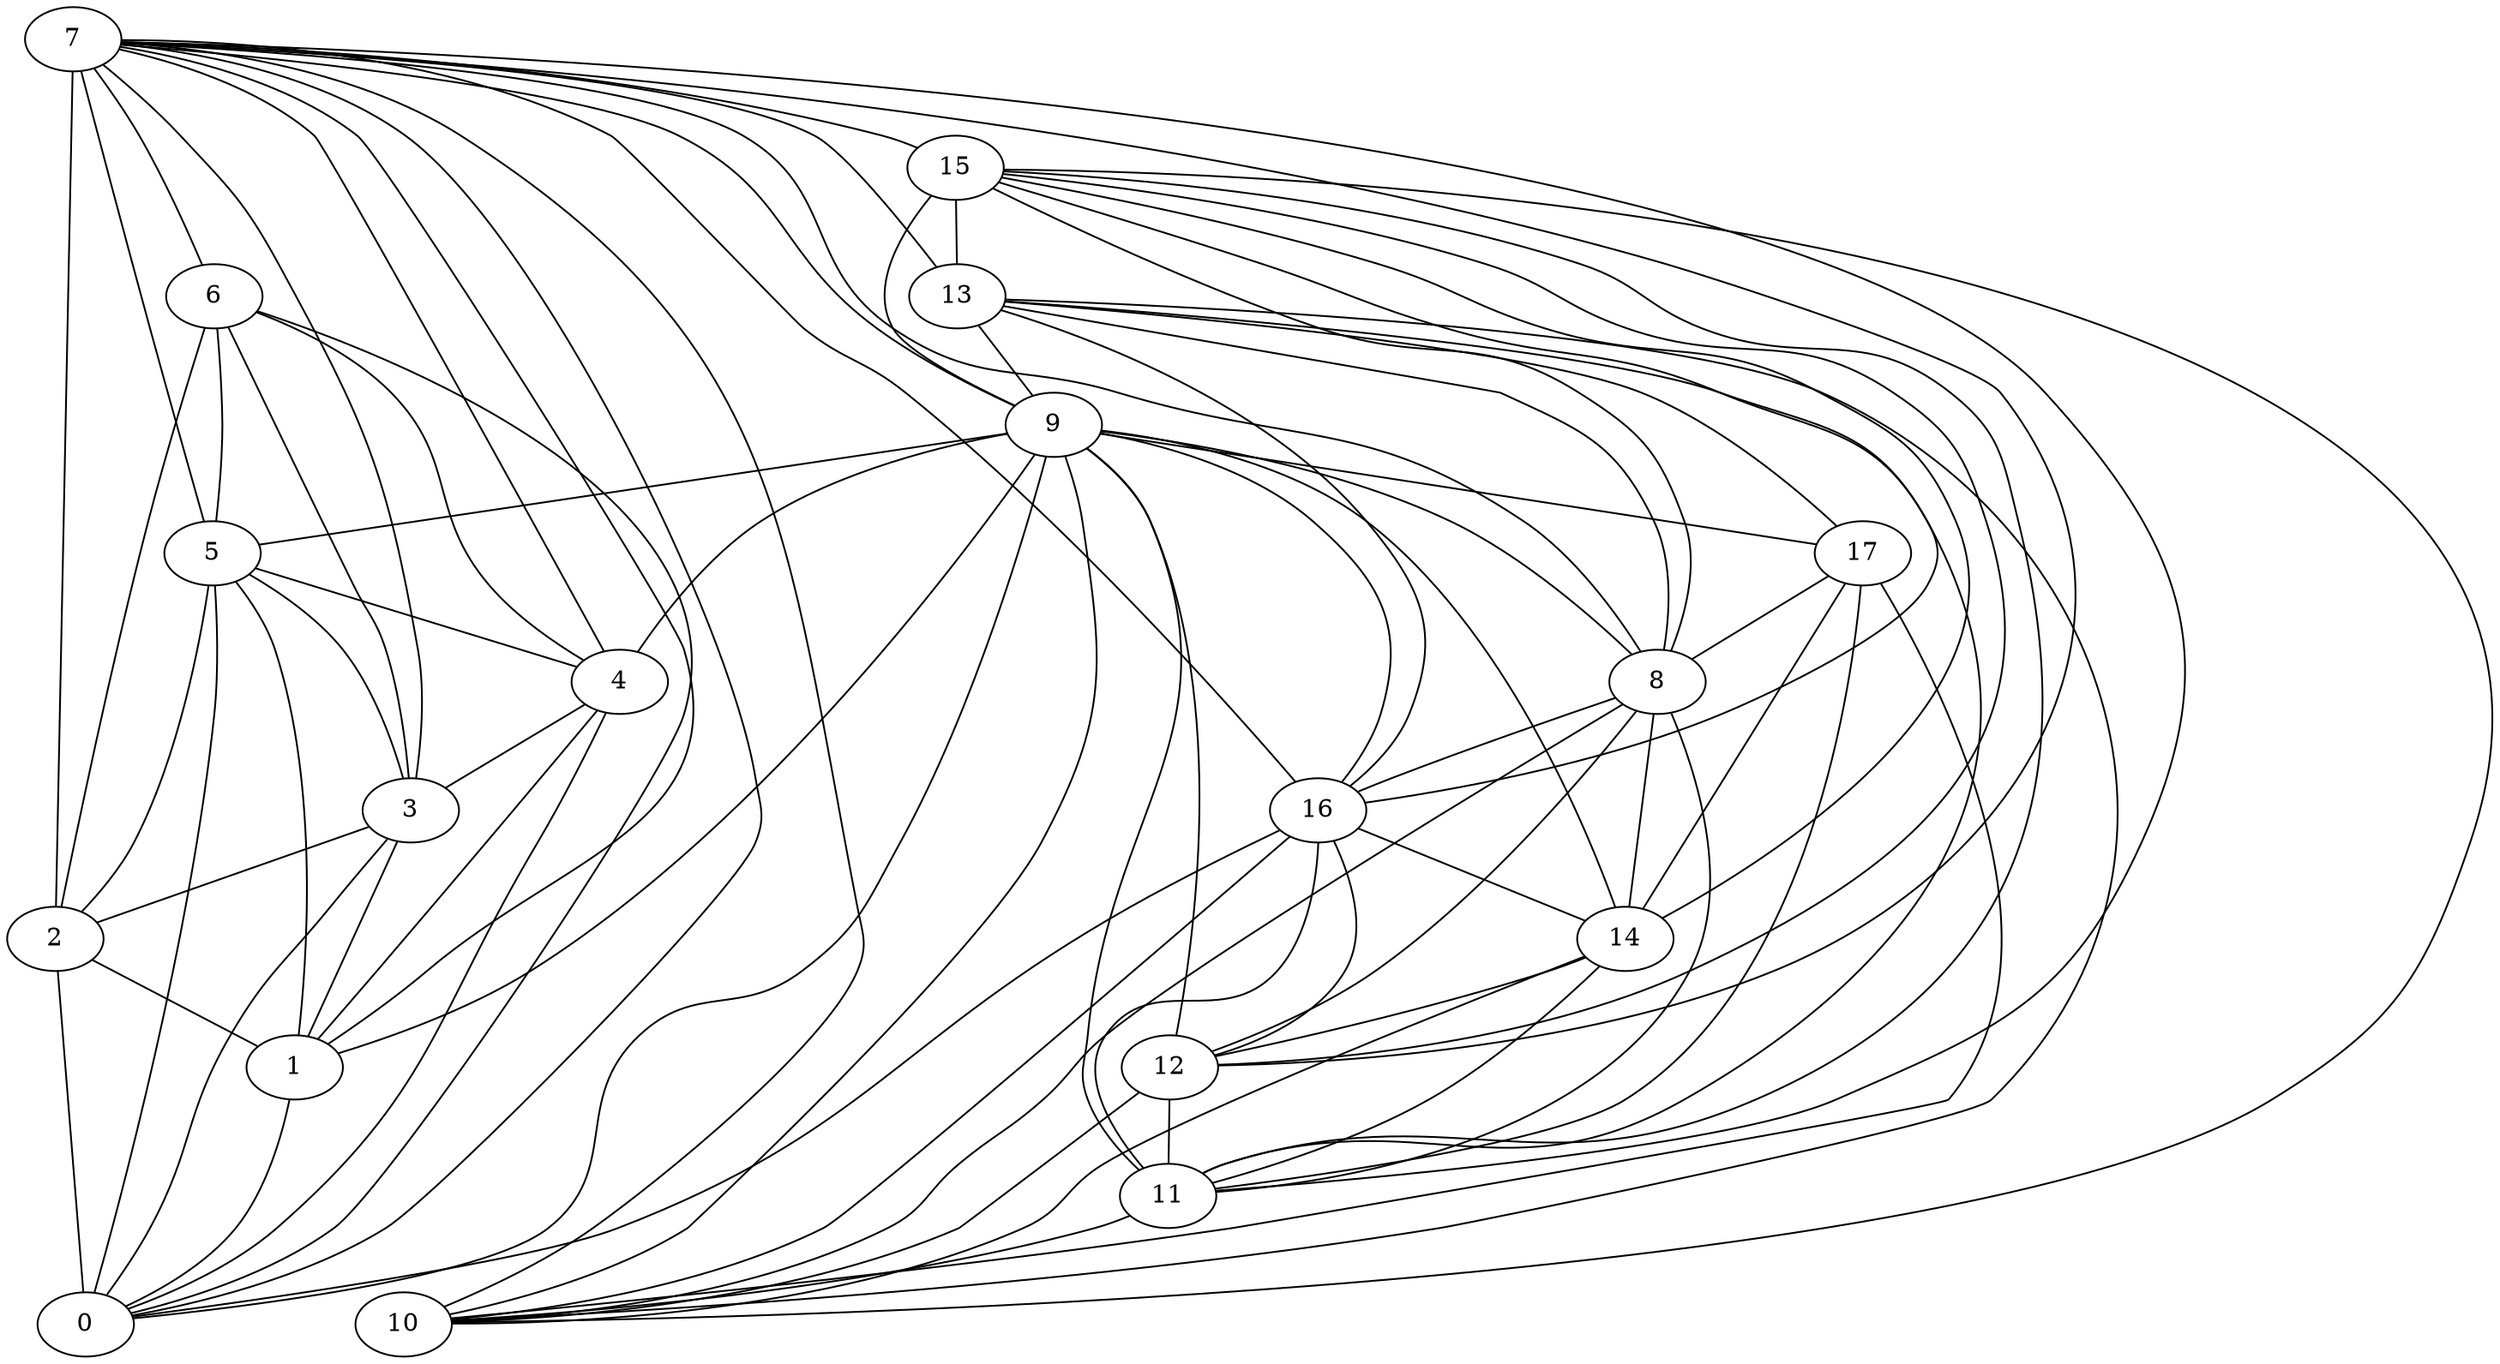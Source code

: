 graph G {
5 -- 1 [weight=0.3160001109487931, s=Hidden];
0 [id=158915];
5 -- 4 [weight=0.31803778315596926, s=Hidden];
1 [id=158916];
5 -- 3 [weight=0.3213815617851783, s=Hidden];
2 [id=158917];
5 -- 2 [weight=0.32505714080594744, s=Hidden];
3 [id=158918];
6 -- 3 [weight=0.35095263709667995, s=Hidden];
4 [id=159143];
6 -- 2 [weight=0.35461515049823217, s=Hidden];
5 [id=161383];
7 -- 15 [weight=0.28262666042231593, s=Hidden];
6 [id=164158];
7 -- 8 [weight=0.2871388605106003, s=Hidden];
7 [id=164159];
7 -- 13 [weight=0.29844916419810136, s=Hidden];
8 [id=192824];
7 -- 10 [weight=0.2992486900738837, s=Hidden];
9 [id=192827];
7 -- 12 [weight=0.30172023642931844, s=Hidden];
10 [id=192829];
7 -- 2 [weight=0.3272321582559961, s=Hidden];
11 [id=192830];
7 -- 1 [weight=0.36144188685475886, s=Hidden];
12 [id=195373];
8 -- 13 [weight=0.3470373914145747, s=Hidden];
13 [id=195454];
8 -- 16 [weight=0.3639200351199421, s=Hidden];
14 [id=195455];
8 -- 15 [weight=0.4035199943421264, s=Hidden];
15 [id=195456];
9 -- 4 [weight=0.26717371050461297, s=Hidden];
16 [id=197178];
9 -- 1 [weight=0.27798153222008976, s=Hidden];
17 [id=222885];
1 -- 0 [weight=0.394950324297323];
9 -- 17 [weight=0.3290650865789888, s=Hidden];
2 -- 0 [weight=0.376813822829659];
9 -- 14 [weight=0.3528393085756097, s=Hidden];
3 -- 0 [weight=0.359000437800084];
9 -- 12 [weight=0.4060516664676841, s=Hidden];
4 -- 0 [weight=0.415719526297832];
10 -- 13 [weight=0.36569550513552546, s=Hidden];
5 -- 0 [weight=0.338378591623088];
10 -- 16 [weight=0.37895735655792084, s=Hidden];
6 -- 0 [weight=0.368300143929575];
11 -- 17 [weight=0.31497088473380086, s=Hidden];
7 -- 0 [weight=0.353615413865016];
11 -- 13 [weight=0.3488953006128813, s=Hidden];
9 -- 0 [weight=0.3184416413537];
11 -- 14 [weight=0.3619177786226501, s=Hidden];
16 -- 0 [weight=0.306371644030415];
12 -- 15 [weight=0.407466024016769, s=Hidden];
2 -- 1 [weight=0.422151128779345];
12 -- 16 [weight=0.4132175958544207, s=Hidden];
3 -- 1 [weight=0.383443214514255];
14 -- 15 [weight=0.3678981049143388, s=Hidden];
4 -- 1 [weight=0.361770071296938];
16 -- 14 [weight=0.31562344972535467, s=Hidden];
3 -- 2 [weight=0.505725065628739];
17 -- 13 [weight=0.35856563947329095, s=Hidden];
4 -- 3 [weight=0.375705373093534];
7 -- 3 [weight=0.391621981800459];
6 -- 4 [weight=0.374715294047917];
7 -- 4 [weight=0.389727099579337];
6 -- 5 [weight=0.329547201090408];
7 -- 5 [weight=0.277569257549755];
9 -- 5 [weight=0.329792617622174];
7 -- 6 [weight=0.366453990494791];
9 -- 7 [weight=0.266922196365601];
11 -- 7 [weight=0.301240605931307];
16 -- 7 [weight=0.365695485062337];
9 -- 8 [weight=0.443682450772526];
10 -- 9 [weight=0.477537002479679];
11 -- 9 [weight=0.418930848999772];
13 -- 9 [weight=0.411285322905215];
15 -- 9 [weight=0.412858283765728];
16 -- 9 [weight=0.418791372195916];
16 -- 11 [weight=0.386415614588];
16 -- 13 [weight=0.429086228123708];
16 -- 15 [weight=0.381469535134364];
11 -- 8 [weight=0.431830921556538];
11 -- 10 [weight=0.438456331853999];
12 -- 11 [weight=0.435862694460254];
15 -- 11 [weight=0.415628670465913];
10 -- 8 [weight=0.442069880596689];
12 -- 8 [weight=0.419758167262771];
14 -- 8 [weight=0.409112245015118];
17 -- 8 [weight=0.342844908792025];
12 -- 10 [weight=0.420156318537042];
14 -- 10 [weight=0.404755615082303];
15 -- 10 [weight=0.429106176594327];
17 -- 10 [weight=0.354887660881568];
14 -- 12 [weight=0.396608416604889];
17 -- 14 [weight=0.36727460949773];
15 -- 13 [weight=0.371782324213959];
}
